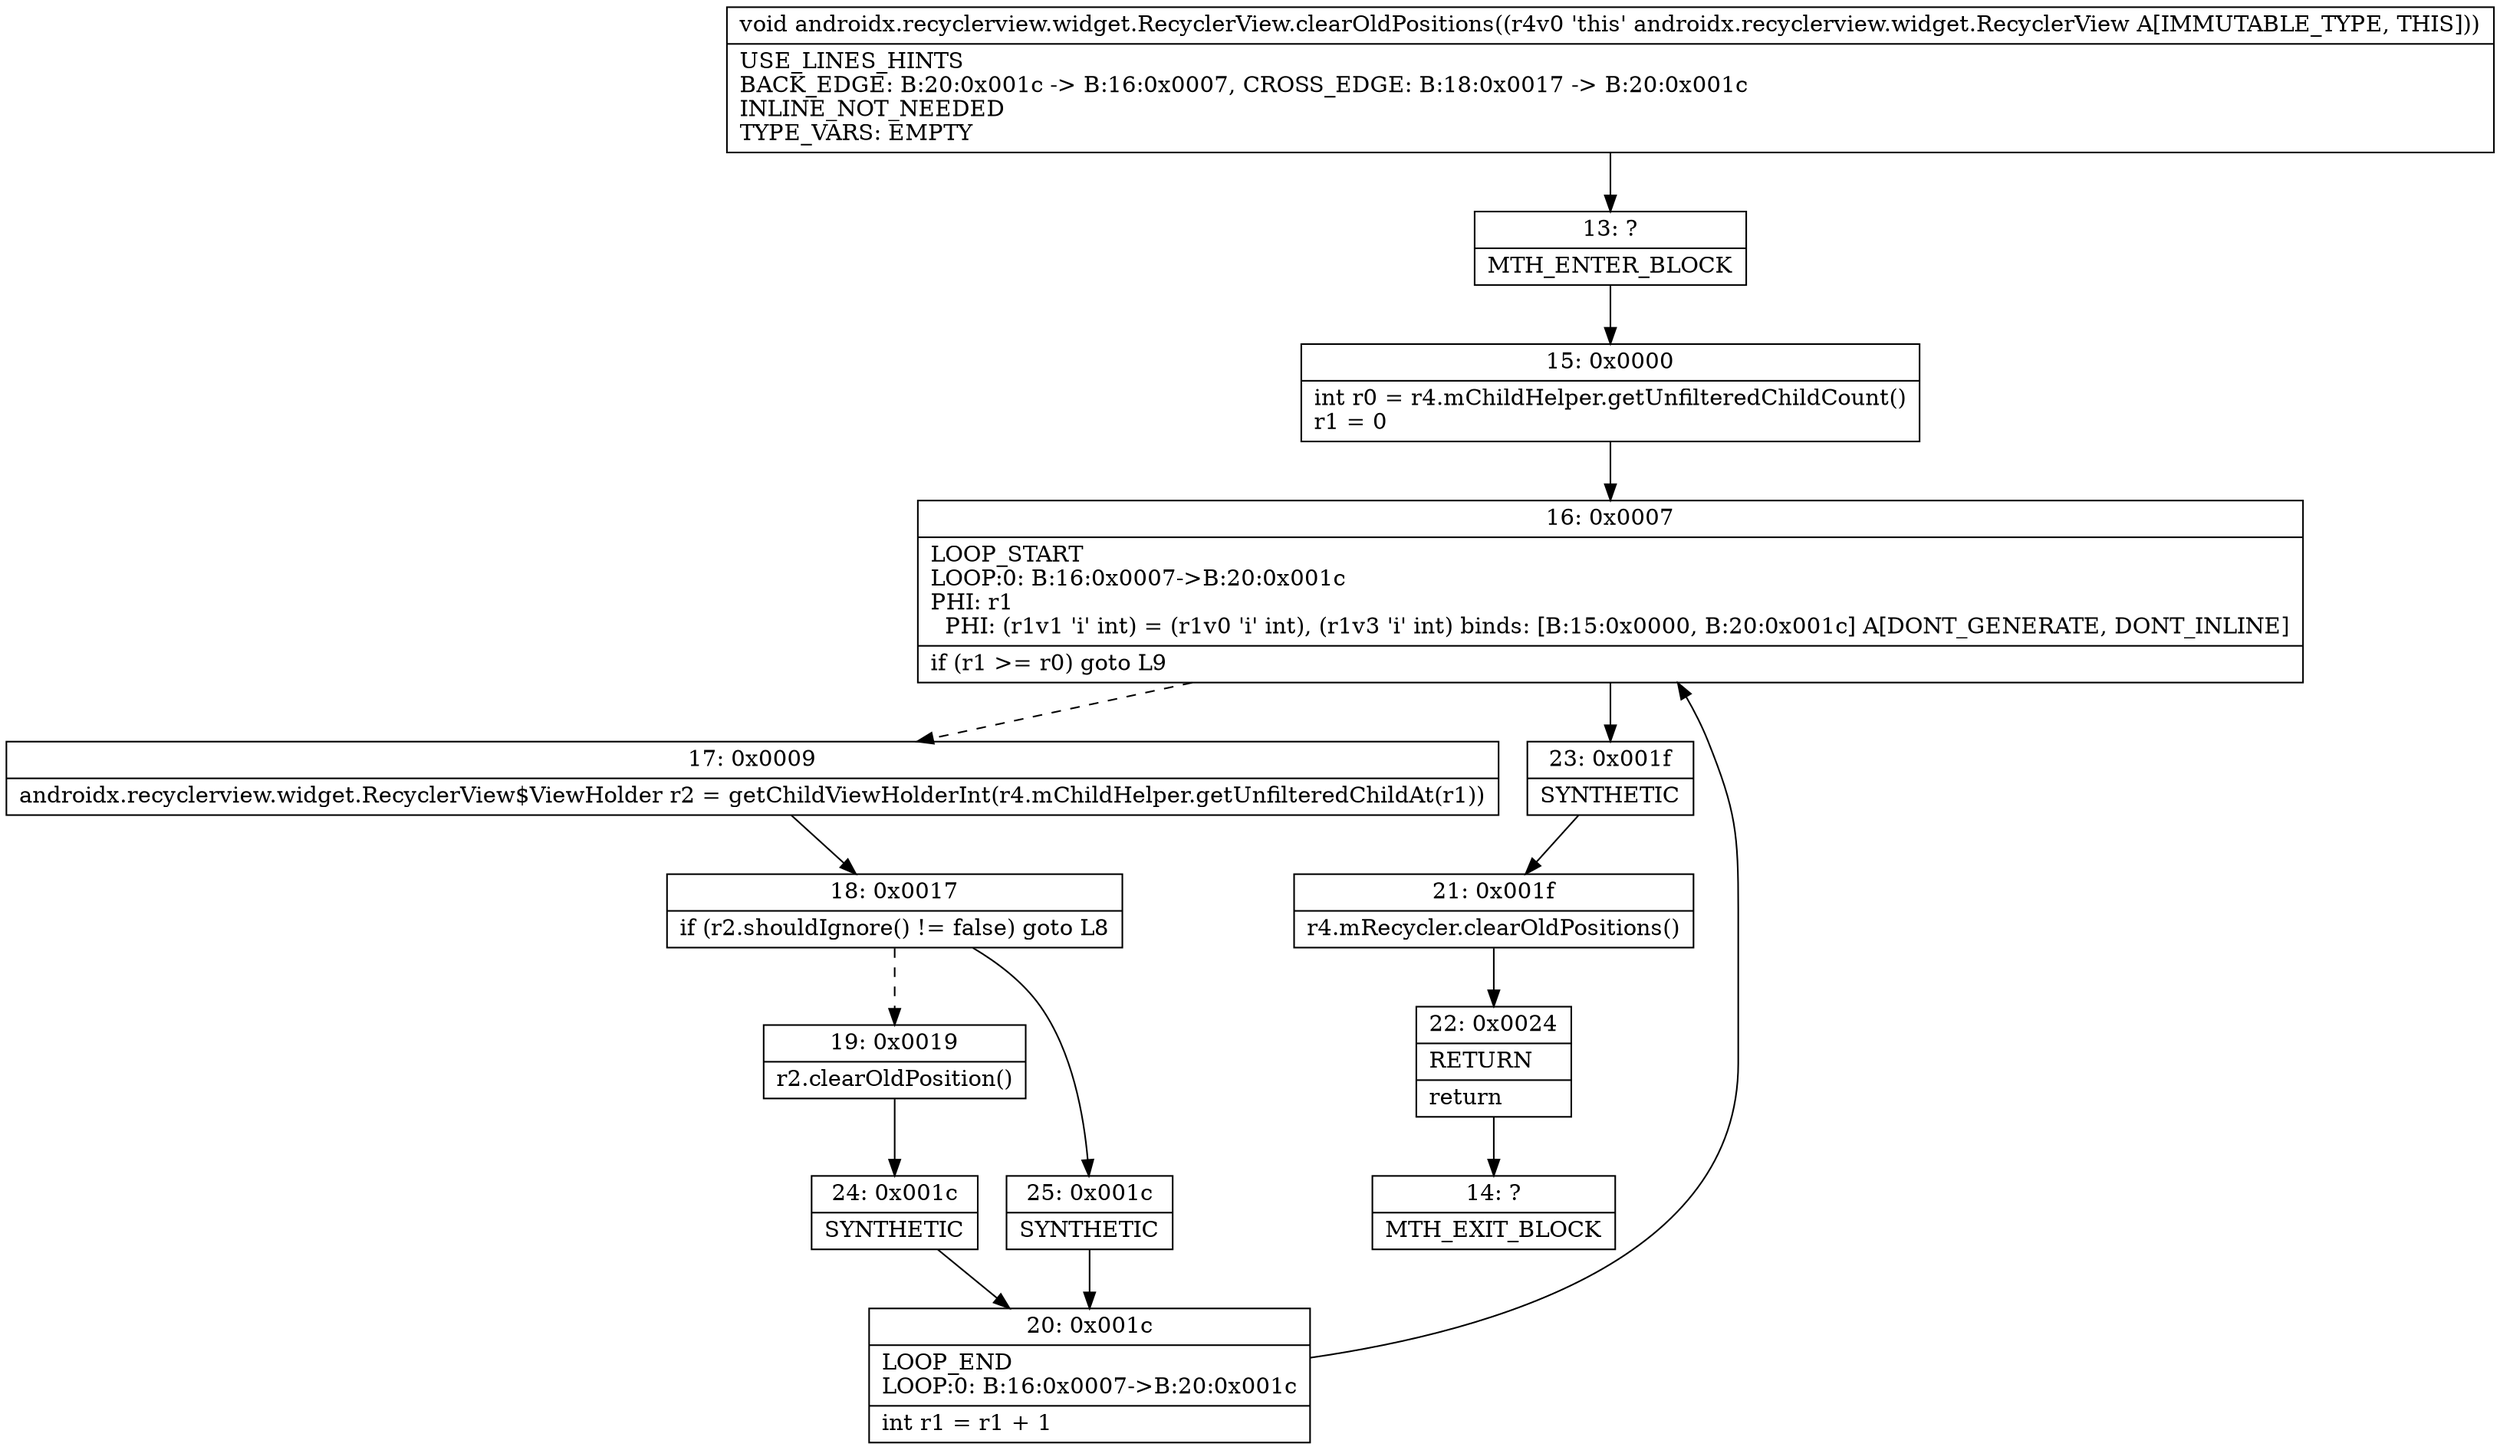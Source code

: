 digraph "CFG forandroidx.recyclerview.widget.RecyclerView.clearOldPositions()V" {
Node_13 [shape=record,label="{13\:\ ?|MTH_ENTER_BLOCK\l}"];
Node_15 [shape=record,label="{15\:\ 0x0000|int r0 = r4.mChildHelper.getUnfilteredChildCount()\lr1 = 0\l}"];
Node_16 [shape=record,label="{16\:\ 0x0007|LOOP_START\lLOOP:0: B:16:0x0007\-\>B:20:0x001c\lPHI: r1 \l  PHI: (r1v1 'i' int) = (r1v0 'i' int), (r1v3 'i' int) binds: [B:15:0x0000, B:20:0x001c] A[DONT_GENERATE, DONT_INLINE]\l|if (r1 \>= r0) goto L9\l}"];
Node_17 [shape=record,label="{17\:\ 0x0009|androidx.recyclerview.widget.RecyclerView$ViewHolder r2 = getChildViewHolderInt(r4.mChildHelper.getUnfilteredChildAt(r1))\l}"];
Node_18 [shape=record,label="{18\:\ 0x0017|if (r2.shouldIgnore() != false) goto L8\l}"];
Node_19 [shape=record,label="{19\:\ 0x0019|r2.clearOldPosition()\l}"];
Node_24 [shape=record,label="{24\:\ 0x001c|SYNTHETIC\l}"];
Node_20 [shape=record,label="{20\:\ 0x001c|LOOP_END\lLOOP:0: B:16:0x0007\-\>B:20:0x001c\l|int r1 = r1 + 1\l}"];
Node_25 [shape=record,label="{25\:\ 0x001c|SYNTHETIC\l}"];
Node_23 [shape=record,label="{23\:\ 0x001f|SYNTHETIC\l}"];
Node_21 [shape=record,label="{21\:\ 0x001f|r4.mRecycler.clearOldPositions()\l}"];
Node_22 [shape=record,label="{22\:\ 0x0024|RETURN\l|return\l}"];
Node_14 [shape=record,label="{14\:\ ?|MTH_EXIT_BLOCK\l}"];
MethodNode[shape=record,label="{void androidx.recyclerview.widget.RecyclerView.clearOldPositions((r4v0 'this' androidx.recyclerview.widget.RecyclerView A[IMMUTABLE_TYPE, THIS]))  | USE_LINES_HINTS\lBACK_EDGE: B:20:0x001c \-\> B:16:0x0007, CROSS_EDGE: B:18:0x0017 \-\> B:20:0x001c\lINLINE_NOT_NEEDED\lTYPE_VARS: EMPTY\l}"];
MethodNode -> Node_13;Node_13 -> Node_15;
Node_15 -> Node_16;
Node_16 -> Node_17[style=dashed];
Node_16 -> Node_23;
Node_17 -> Node_18;
Node_18 -> Node_19[style=dashed];
Node_18 -> Node_25;
Node_19 -> Node_24;
Node_24 -> Node_20;
Node_20 -> Node_16;
Node_25 -> Node_20;
Node_23 -> Node_21;
Node_21 -> Node_22;
Node_22 -> Node_14;
}

